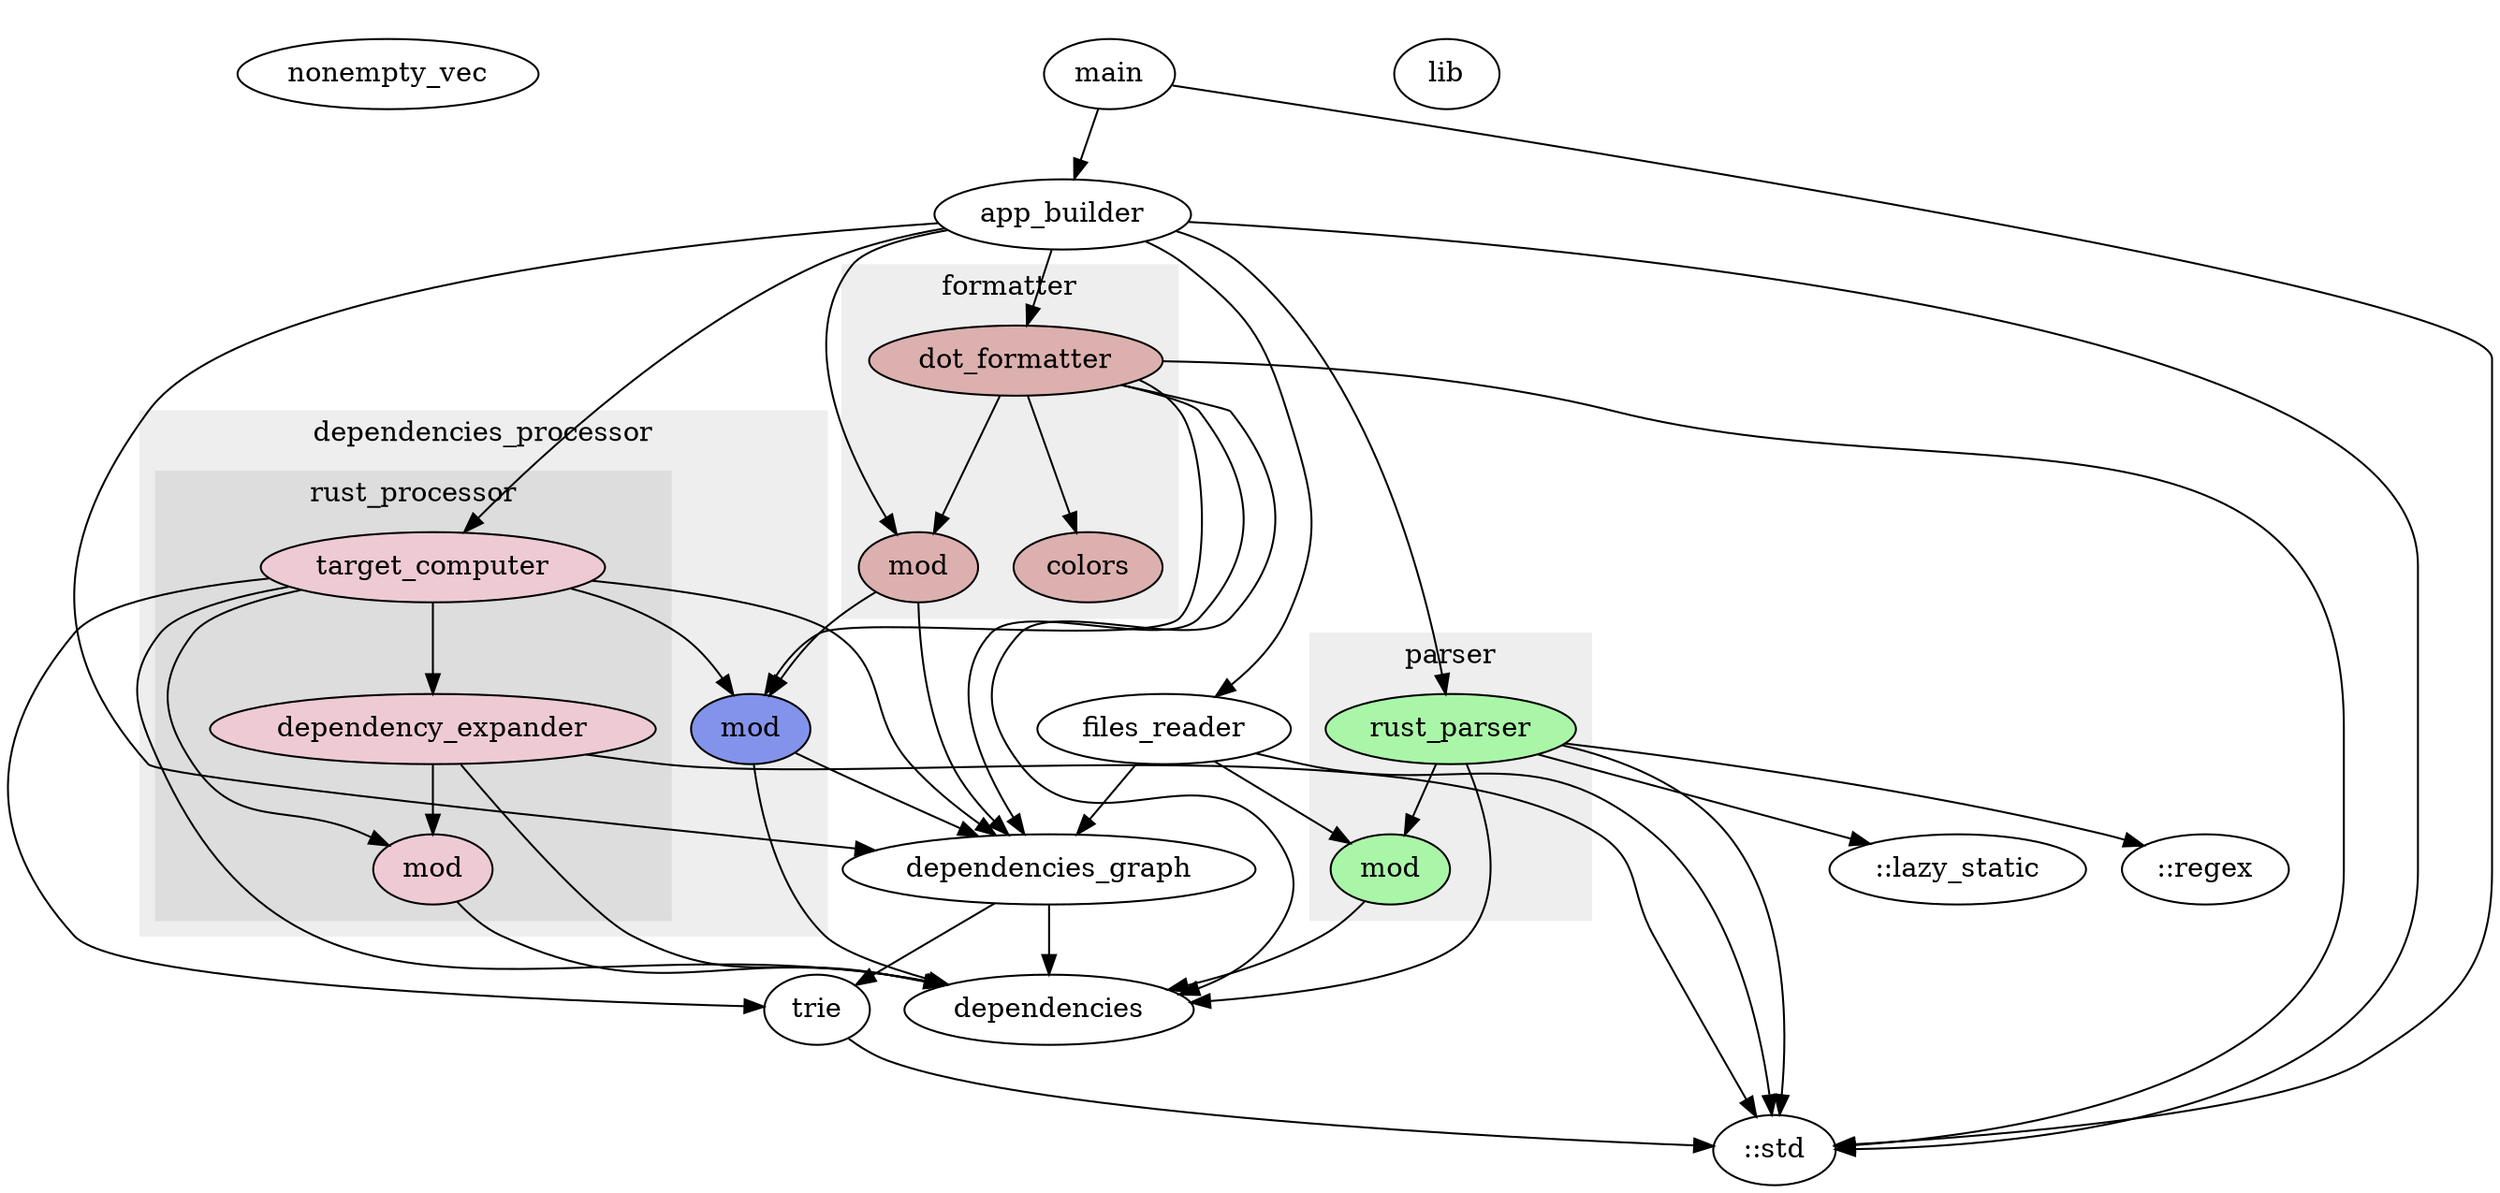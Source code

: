 digraph dependencies {
subgraph cluster_ {
label=""
color="#ffffff"
style="filled"
  "::app_builder"[label="app_builder",style="filled",fillcolor="#ffffff"]
  "::dependencies"[label="dependencies",style="filled",fillcolor="#ffffff"]
  "::dependencies_graph"[label="dependencies_graph",style="filled",fillcolor="#ffffff"]
  subgraph cluster____dependencies_processor {
  label="dependencies_processor"
  color="#eeeeee"
  style="filled"
    "::dependencies_processor::mod"[label="mod",style="filled",fillcolor="#8393eb"]
    subgraph cluster____dependencies_processor___rust_processor {
    label="rust_processor"
    color="#dddddd"
    style="filled"
      "::dependencies_processor::rust_processor::dependency_expander"[label="dependency_expander",style="filled",fillcolor="#eecad4"]
      "::dependencies_processor::rust_processor::mod"[label="mod",style="filled",fillcolor="#eecad4"]
      "::dependencies_processor::rust_processor::target_computer"[label="target_computer",style="filled",fillcolor="#eecad4"]
    }
  }
  "::files_reader"[label="files_reader",style="filled",fillcolor="#ffffff"]
  subgraph cluster____formatter {
  label="formatter"
  color="#eeeeee"
  style="filled"
    "::formatter::colors"[label="colors",style="filled",fillcolor="#dcb0ae"]
    "::formatter::dot_formatter"[label="dot_formatter",style="filled",fillcolor="#dcb0ae"]
    "::formatter::mod"[label="mod",style="filled",fillcolor="#dcb0ae"]
  }
  "::lib"[label="lib",style="filled",fillcolor="#ffffff"]
  "::main"[label="main",style="filled",fillcolor="#ffffff"]
  "::nonempty_vec"[label="nonempty_vec",style="filled",fillcolor="#ffffff"]
  subgraph cluster____parser {
  label="parser"
  color="#eeeeee"
  style="filled"
    "::parser::mod"[label="mod",style="filled",fillcolor="#aaf6a8"]
    "::parser::rust_parser"[label="rust_parser",style="filled",fillcolor="#aaf6a8"]
  }
  "::trie"[label="trie",style="filled",fillcolor="#ffffff"]
}
"::app_builder" -> "::dependencies_graph"
"::app_builder" -> "::dependencies_processor::rust_processor::target_computer"
"::app_builder" -> "::files_reader"
"::app_builder" -> "::formatter::dot_formatter"
"::app_builder" -> "::formatter::mod"
"::app_builder" -> "::parser::rust_parser"
"::app_builder" -> "::std"
"::dependencies_graph" -> "::dependencies"
"::dependencies_graph" -> "::trie"
"::dependencies_processor::mod" -> "::dependencies"
"::dependencies_processor::mod" -> "::dependencies_graph"
"::dependencies_processor::rust_processor::dependency_expander" -> "::dependencies"
"::dependencies_processor::rust_processor::dependency_expander" -> "::dependencies_processor::rust_processor::mod"
"::dependencies_processor::rust_processor::dependency_expander" -> "::std"
"::dependencies_processor::rust_processor::mod" -> "::dependencies"
"::dependencies_processor::rust_processor::target_computer" -> "::dependencies"
"::dependencies_processor::rust_processor::target_computer" -> "::dependencies_graph"
"::dependencies_processor::rust_processor::target_computer" -> "::dependencies_processor::mod"
"::dependencies_processor::rust_processor::target_computer" -> "::dependencies_processor::rust_processor::dependency_expander"
"::dependencies_processor::rust_processor::target_computer" -> "::dependencies_processor::rust_processor::mod"
"::dependencies_processor::rust_processor::target_computer" -> "::trie"
"::files_reader" -> "::dependencies_graph"
"::files_reader" -> "::parser::mod"
"::files_reader" -> "::std"
"::formatter::dot_formatter" -> "::dependencies"
"::formatter::dot_formatter" -> "::dependencies_graph"
"::formatter::dot_formatter" -> "::dependencies_processor::mod"
"::formatter::dot_formatter" -> "::formatter::colors"
"::formatter::dot_formatter" -> "::formatter::mod"
"::formatter::dot_formatter" -> "::std"
"::formatter::mod" -> "::dependencies_graph"
"::formatter::mod" -> "::dependencies_processor::mod"
"::main" -> "::app_builder"
"::main" -> "::std"
"::parser::mod" -> "::dependencies"
"::parser::rust_parser" -> "::dependencies"
"::parser::rust_parser" -> "::lazy_static"
"::parser::rust_parser" -> "::parser::mod"
"::parser::rust_parser" -> "::regex"
"::parser::rust_parser" -> "::std"
"::trie" -> "::std"
}

